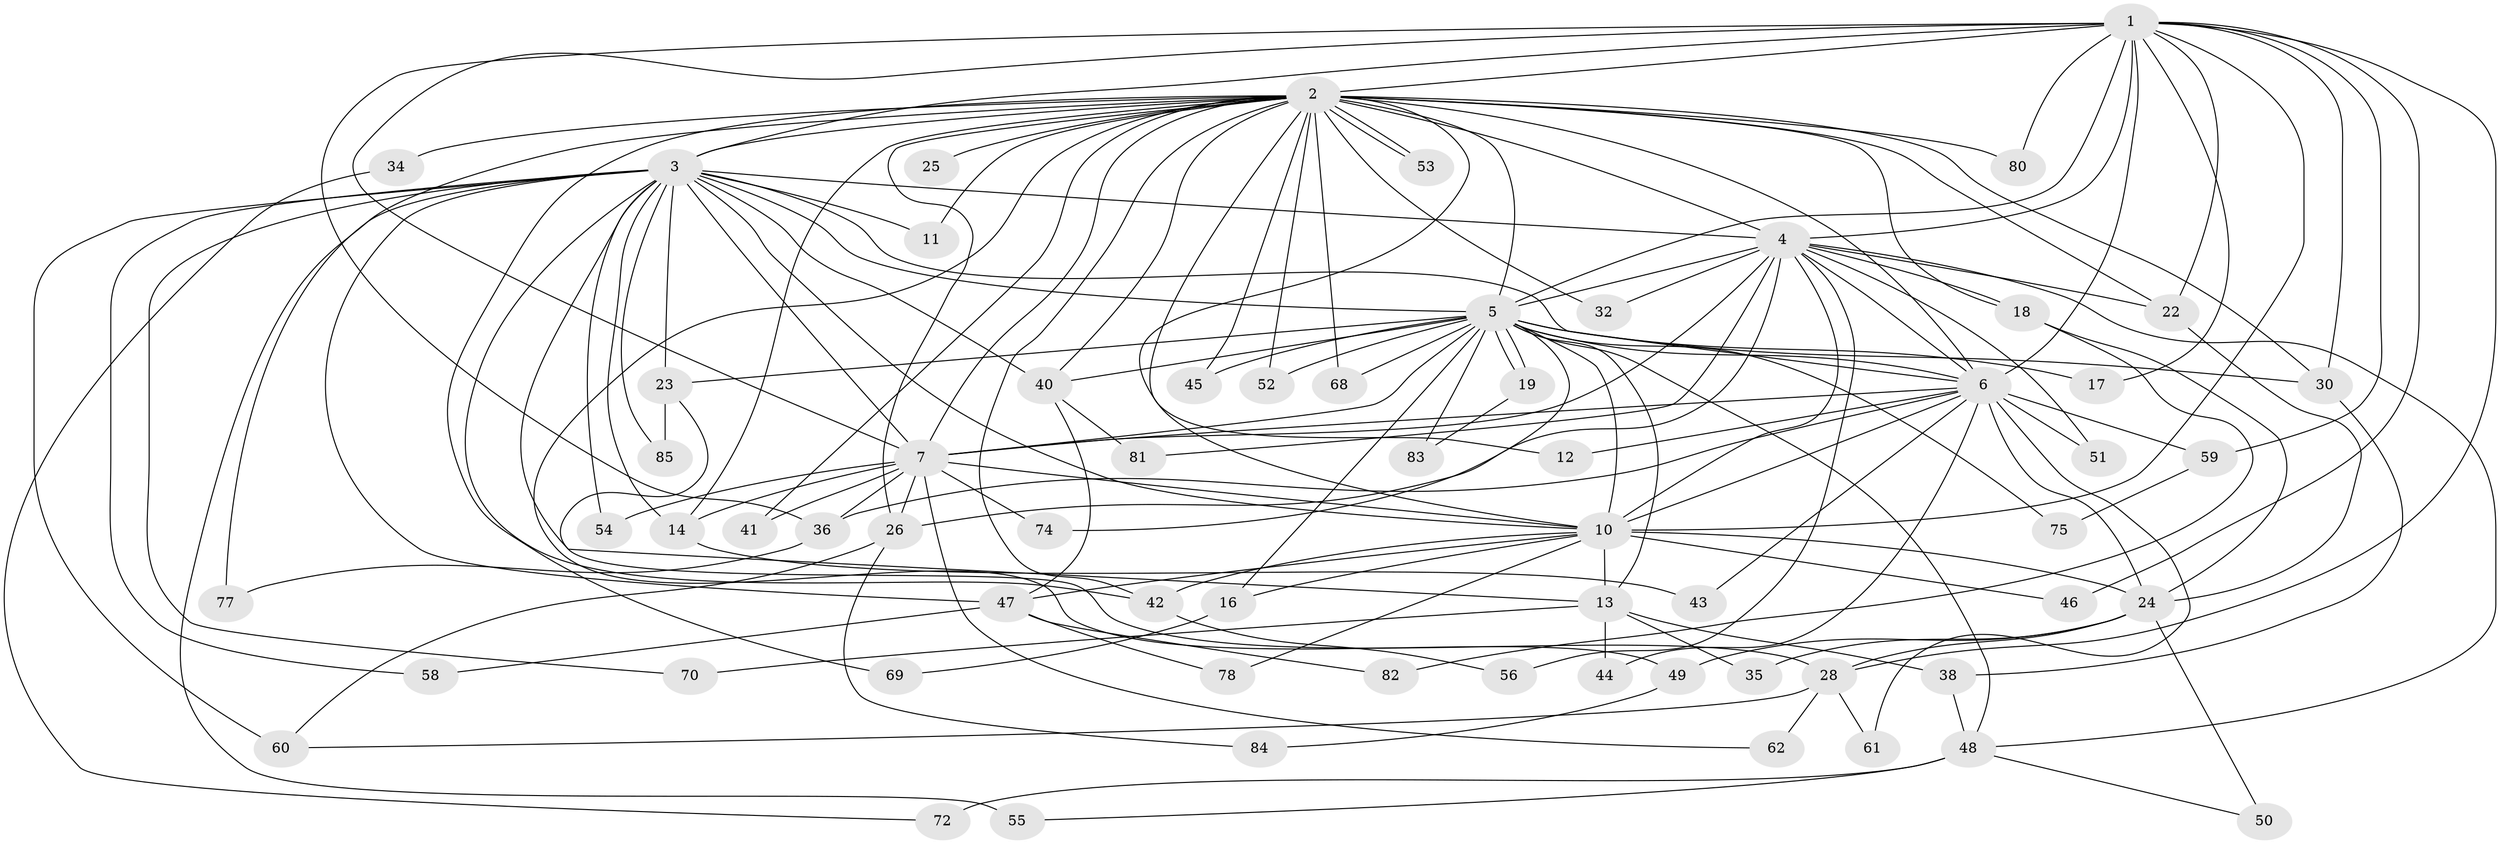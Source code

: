 // Generated by graph-tools (version 1.1) at 2025/51/02/27/25 19:51:48]
// undirected, 64 vertices, 152 edges
graph export_dot {
graph [start="1"]
  node [color=gray90,style=filled];
  1 [super="+73"];
  2 [super="+8"];
  3 [super="+37"];
  4 [super="+20"];
  5 [super="+27"];
  6 [super="+9"];
  7 [super="+66"];
  10 [super="+15"];
  11;
  12;
  13 [super="+29"];
  14 [super="+21"];
  16;
  17;
  18 [super="+31"];
  19;
  22 [super="+65"];
  23;
  24 [super="+33"];
  25;
  26 [super="+67"];
  28 [super="+57"];
  30 [super="+39"];
  32;
  34;
  35;
  36 [super="+79"];
  38;
  40 [super="+63"];
  41;
  42 [super="+64"];
  43;
  44;
  45;
  46;
  47 [super="+71"];
  48 [super="+76"];
  49;
  50;
  51;
  52;
  53;
  54;
  55;
  56;
  58;
  59;
  60 [super="+86"];
  61;
  62;
  68;
  69;
  70;
  72;
  74;
  75;
  77;
  78;
  80;
  81;
  82;
  83;
  84;
  85;
  1 -- 2 [weight=2];
  1 -- 3 [weight=2];
  1 -- 4;
  1 -- 5;
  1 -- 6 [weight=2];
  1 -- 7;
  1 -- 10;
  1 -- 17;
  1 -- 22;
  1 -- 30;
  1 -- 36;
  1 -- 46;
  1 -- 59;
  1 -- 80;
  1 -- 28;
  2 -- 3 [weight=3];
  2 -- 4 [weight=3];
  2 -- 5 [weight=2];
  2 -- 6 [weight=4];
  2 -- 7 [weight=2];
  2 -- 10 [weight=2];
  2 -- 11;
  2 -- 12;
  2 -- 22;
  2 -- 25 [weight=2];
  2 -- 26;
  2 -- 32;
  2 -- 34 [weight=2];
  2 -- 42;
  2 -- 49;
  2 -- 52;
  2 -- 53;
  2 -- 53;
  2 -- 55;
  2 -- 68;
  2 -- 69;
  2 -- 80;
  2 -- 14;
  2 -- 18;
  2 -- 40;
  2 -- 41;
  2 -- 45;
  2 -- 30;
  3 -- 4;
  3 -- 5;
  3 -- 6 [weight=2];
  3 -- 7 [weight=2];
  3 -- 10;
  3 -- 11;
  3 -- 13;
  3 -- 14;
  3 -- 23;
  3 -- 40;
  3 -- 47;
  3 -- 54;
  3 -- 58;
  3 -- 70;
  3 -- 77;
  3 -- 85;
  3 -- 60;
  3 -- 42;
  4 -- 5;
  4 -- 6 [weight=2];
  4 -- 7;
  4 -- 10;
  4 -- 18;
  4 -- 26;
  4 -- 32;
  4 -- 48;
  4 -- 51;
  4 -- 56;
  4 -- 81;
  4 -- 22;
  5 -- 6 [weight=2];
  5 -- 7;
  5 -- 10 [weight=3];
  5 -- 13;
  5 -- 16;
  5 -- 17;
  5 -- 19;
  5 -- 19;
  5 -- 23;
  5 -- 30;
  5 -- 45;
  5 -- 52;
  5 -- 68;
  5 -- 74;
  5 -- 75;
  5 -- 83;
  5 -- 48;
  5 -- 40;
  6 -- 7 [weight=2];
  6 -- 10 [weight=2];
  6 -- 36;
  6 -- 43;
  6 -- 61;
  6 -- 12;
  6 -- 44;
  6 -- 51;
  6 -- 59;
  6 -- 24;
  7 -- 10;
  7 -- 41;
  7 -- 54;
  7 -- 62;
  7 -- 74;
  7 -- 26;
  7 -- 36;
  7 -- 14;
  10 -- 16;
  10 -- 24;
  10 -- 42;
  10 -- 46;
  10 -- 78;
  10 -- 47;
  10 -- 13;
  13 -- 35;
  13 -- 38;
  13 -- 44;
  13 -- 70;
  14 -- 43;
  16 -- 69;
  18 -- 82;
  18 -- 24;
  19 -- 83;
  22 -- 24;
  23 -- 28;
  23 -- 85;
  24 -- 28;
  24 -- 49;
  24 -- 50;
  24 -- 35;
  26 -- 60;
  26 -- 84;
  28 -- 62;
  28 -- 61;
  28 -- 60;
  30 -- 38;
  34 -- 72;
  36 -- 77;
  38 -- 48;
  40 -- 47;
  40 -- 81;
  42 -- 56;
  47 -- 58;
  47 -- 82;
  47 -- 78;
  48 -- 50;
  48 -- 55;
  48 -- 72;
  49 -- 84;
  59 -- 75;
}
